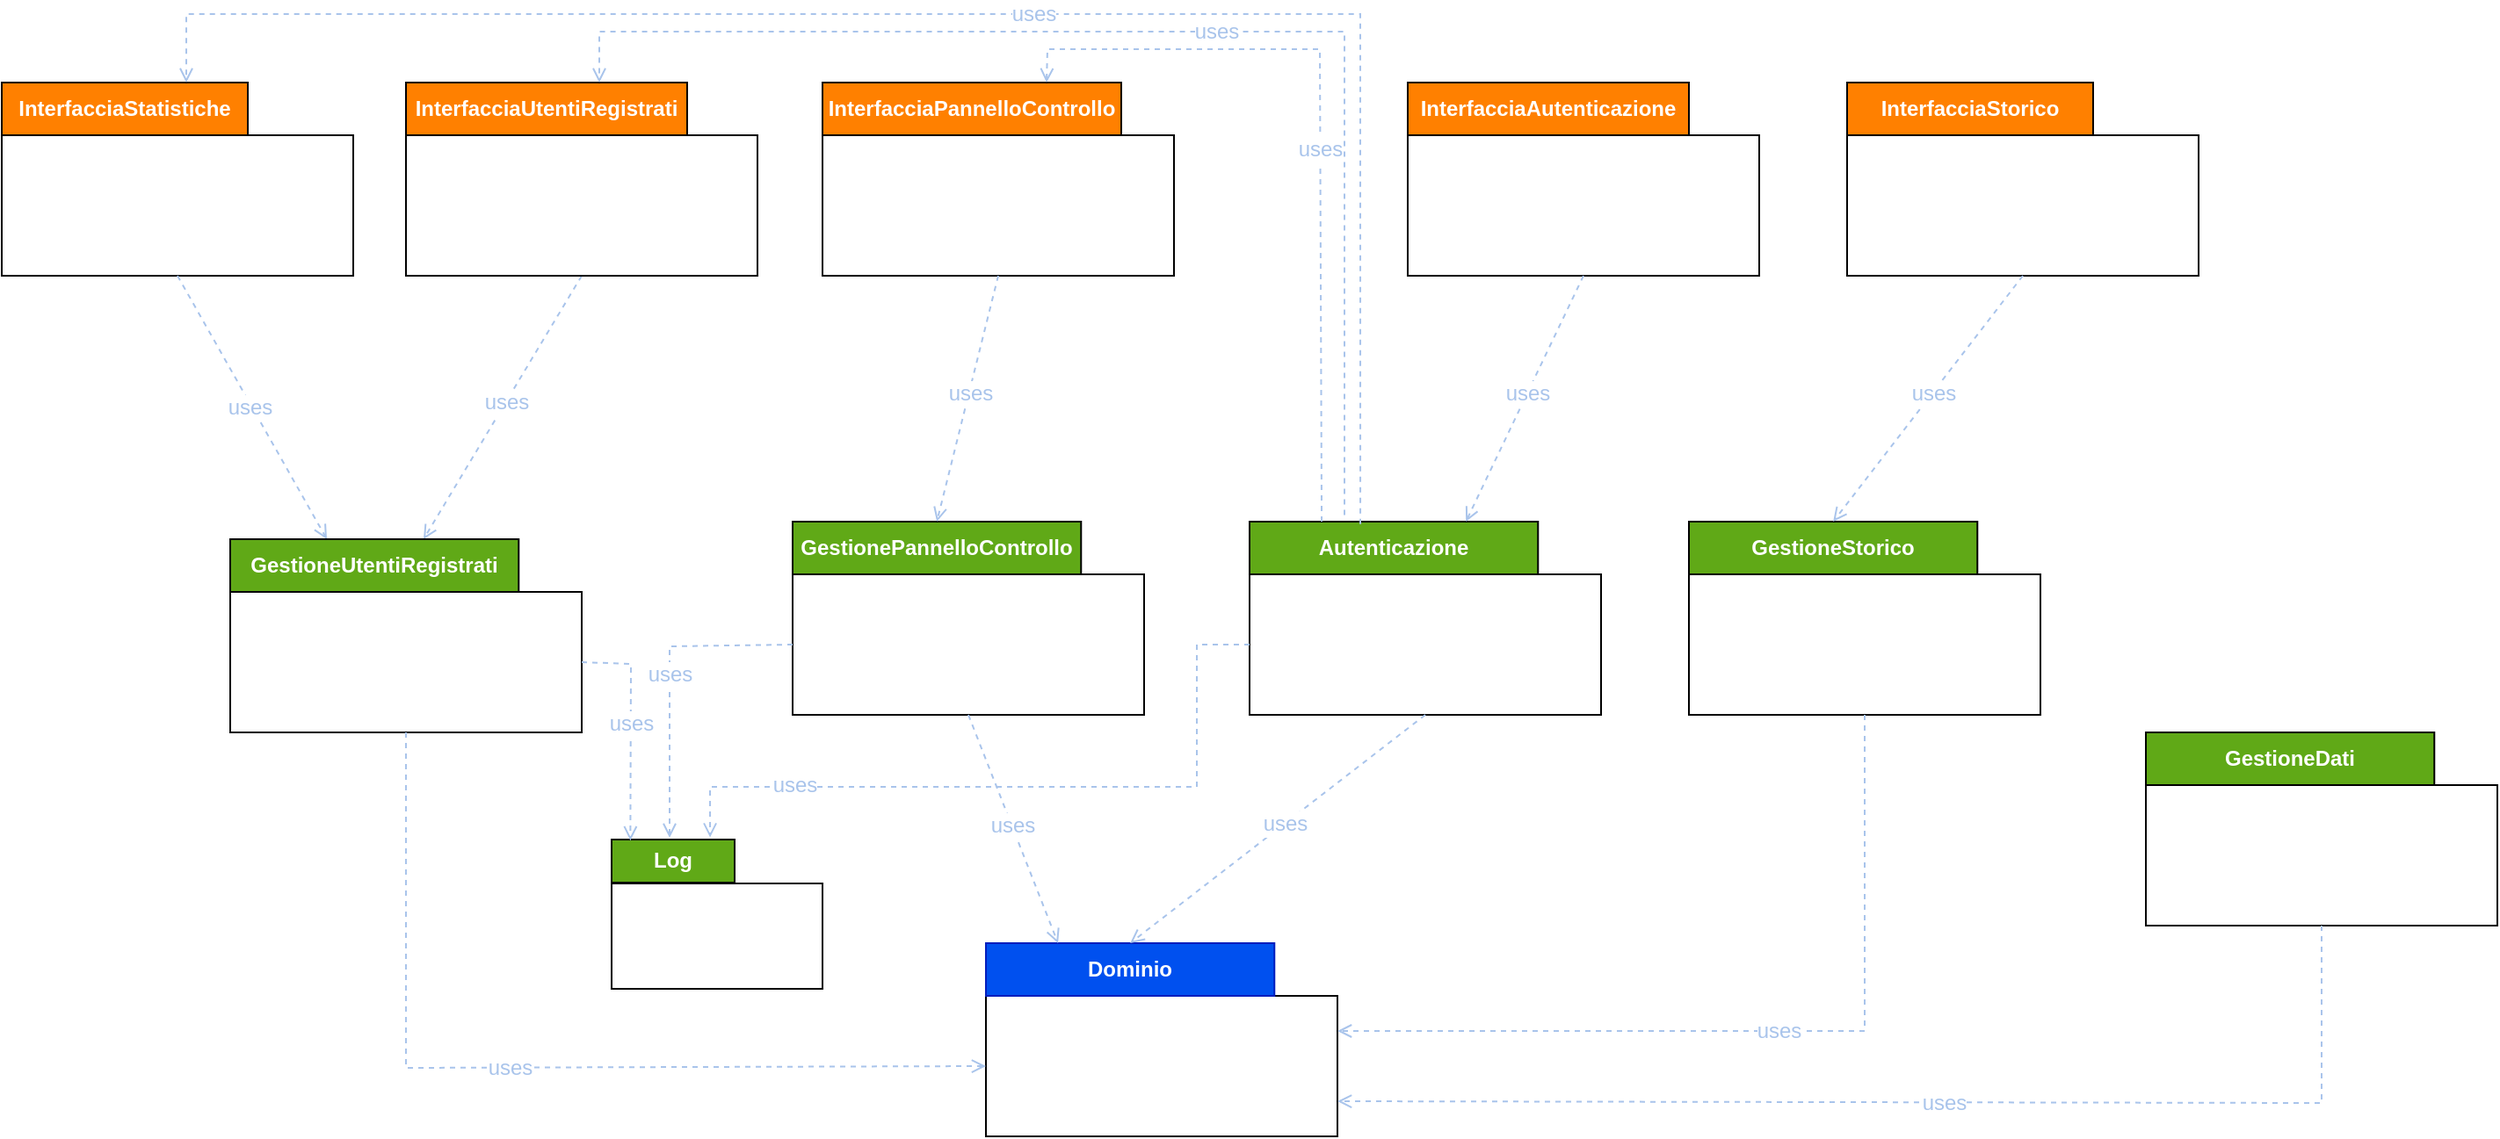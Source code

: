 <mxfile version="27.1.6">
  <diagram name="Pagina-1" id="paZ0YkozEbsSd9h2MtOL">
    <mxGraphModel grid="1" page="1" gridSize="10" guides="1" tooltips="1" connect="1" arrows="1" fold="1" pageScale="1" pageWidth="827" pageHeight="1169" math="0" shadow="0">
      <root>
        <mxCell id="0" />
        <mxCell id="1" parent="0" />
        <mxCell id="3weLdNjuBgsIHfYSGYUf-1" value="" style="shape=folder;fontStyle=1;tabWidth=110;tabHeight=30;tabPosition=left;html=1;boundedLbl=1;labelInHeader=1;container=1;collapsible=0;recursiveResize=0;whiteSpace=wrap;fillColor=#FFFFFF;strokeColor=default;fillStyle=solid;gradientColor=none;noLabel=0;labelPadding=0;snapToPoint=0;backgroundOutline=0;shadow=0;rounded=0;" vertex="1" parent="1">
          <mxGeometry x="160" y="79" width="200" height="110" as="geometry" />
        </mxCell>
        <mxCell id="3weLdNjuBgsIHfYSGYUf-2" value="&lt;font style=&quot;color: rgb(255, 255, 255);&quot;&gt;InterfacciaStatistiche&lt;/font&gt;" style="fontStyle=1;whiteSpace=wrap;html=1;fillColor=#FF8000;" vertex="1" parent="3weLdNjuBgsIHfYSGYUf-1">
          <mxGeometry width="140" height="30" as="geometry" />
        </mxCell>
        <mxCell id="3weLdNjuBgsIHfYSGYUf-22" style="rounded=0;orthogonalLoop=1;jettySize=auto;html=1;entryX=0;entryY=0;entryDx=55;entryDy=0;dashed=1;endArrow=open;endFill=0;strokeColor=#A9C4EB;exitX=0.5;exitY=1;exitDx=0;exitDy=0;exitPerimeter=0;entryPerimeter=0;" edge="1" parent="1" source="3weLdNjuBgsIHfYSGYUf-1" target="3weLdNjuBgsIHfYSGYUf-11">
          <mxGeometry relative="1" as="geometry">
            <mxPoint x="280.5" y="217" as="sourcePoint" />
            <mxPoint x="277.04" y="364.56" as="targetPoint" />
          </mxGeometry>
        </mxCell>
        <mxCell id="3weLdNjuBgsIHfYSGYUf-23" value="&lt;font style=&quot;font-size: 12px; color: rgb(169, 196, 235);&quot;&gt;uses&lt;/font&gt;" style="edgeLabel;html=1;align=center;verticalAlign=middle;resizable=0;points=[];" connectable="0" vertex="1" parent="3weLdNjuBgsIHfYSGYUf-22">
          <mxGeometry x="-0.013" y="-1" relative="1" as="geometry">
            <mxPoint as="offset" />
          </mxGeometry>
        </mxCell>
        <mxCell id="3weLdNjuBgsIHfYSGYUf-24" value="" style="rounded=0;orthogonalLoop=1;jettySize=auto;html=1;exitX=0.5;exitY=1;exitDx=0;exitDy=0;entryX=0;entryY=0;entryDx=110;entryDy=0;dashed=1;strokeColor=#A9C4EB;endArrow=open;endFill=0;exitPerimeter=0;entryPerimeter=0;" edge="1" parent="1" source="3weLdNjuBgsIHfYSGYUf-61" target="3weLdNjuBgsIHfYSGYUf-11">
          <mxGeometry relative="1" as="geometry">
            <mxPoint x="490.5" y="217" as="sourcePoint" />
            <mxPoint x="535" y="364.56" as="targetPoint" />
          </mxGeometry>
        </mxCell>
        <mxCell id="3weLdNjuBgsIHfYSGYUf-25" value="&lt;font style=&quot;font-size: 12px; color: rgb(169, 196, 235);&quot;&gt;uses&lt;/font&gt;" style="edgeLabel;html=1;align=center;verticalAlign=middle;resizable=0;points=[];" connectable="0" vertex="1" parent="3weLdNjuBgsIHfYSGYUf-24">
          <mxGeometry x="-0.043" relative="1" as="geometry">
            <mxPoint as="offset" />
          </mxGeometry>
        </mxCell>
        <mxCell id="3weLdNjuBgsIHfYSGYUf-61" value="" style="shape=folder;fontStyle=1;tabWidth=110;tabHeight=30;tabPosition=left;html=1;boundedLbl=1;labelInHeader=1;container=1;collapsible=0;recursiveResize=0;whiteSpace=wrap;fillColor=#FFFFFF;strokeColor=default;fillStyle=solid;gradientColor=none;noLabel=0;labelPadding=0;snapToPoint=0;backgroundOutline=0;shadow=0;rounded=0;" vertex="1" parent="1">
          <mxGeometry x="390" y="79" width="200" height="110" as="geometry" />
        </mxCell>
        <mxCell id="3weLdNjuBgsIHfYSGYUf-62" value="&lt;font style=&quot;color: rgb(255, 255, 255);&quot;&gt;InterfacciaUtentiRegistrati&lt;/font&gt;" style="fontStyle=1;whiteSpace=wrap;html=1;fillColor=#FF8000;" vertex="1" parent="3weLdNjuBgsIHfYSGYUf-61">
          <mxGeometry width="160" height="30" as="geometry" />
        </mxCell>
        <mxCell id="3weLdNjuBgsIHfYSGYUf-63" value="" style="shape=folder;fontStyle=1;tabWidth=110;tabHeight=30;tabPosition=left;html=1;boundedLbl=1;labelInHeader=1;container=1;collapsible=0;recursiveResize=0;whiteSpace=wrap;fillColor=#FFFFFF;strokeColor=default;fillStyle=solid;gradientColor=none;noLabel=0;labelPadding=0;snapToPoint=0;backgroundOutline=0;shadow=0;rounded=0;" vertex="1" parent="1">
          <mxGeometry x="627" y="79" width="200" height="110" as="geometry" />
        </mxCell>
        <mxCell id="3weLdNjuBgsIHfYSGYUf-64" value="&lt;font style=&quot;color: rgb(255, 255, 255);&quot;&gt;InterfacciaPannelloControllo&lt;/font&gt;" style="fontStyle=1;whiteSpace=wrap;html=1;fillColor=#FF8000;" vertex="1" parent="3weLdNjuBgsIHfYSGYUf-63">
          <mxGeometry width="170" height="30" as="geometry" />
        </mxCell>
        <mxCell id="3weLdNjuBgsIHfYSGYUf-65" value="" style="shape=folder;fontStyle=1;tabWidth=110;tabHeight=30;tabPosition=left;html=1;boundedLbl=1;labelInHeader=1;container=1;collapsible=0;recursiveResize=0;whiteSpace=wrap;fillColor=#FFFFFF;strokeColor=default;fillStyle=solid;gradientColor=none;noLabel=0;labelPadding=0;snapToPoint=0;backgroundOutline=0;shadow=0;rounded=0;" vertex="1" parent="1">
          <mxGeometry x="960" y="79" width="200" height="110" as="geometry" />
        </mxCell>
        <mxCell id="3weLdNjuBgsIHfYSGYUf-66" value="&lt;font style=&quot;color: rgb(255, 255, 255);&quot;&gt;InterfacciaAutenticazione&lt;/font&gt;" style="fontStyle=1;whiteSpace=wrap;html=1;fillColor=#FF8000;" vertex="1" parent="3weLdNjuBgsIHfYSGYUf-65">
          <mxGeometry width="160" height="30" as="geometry" />
        </mxCell>
        <mxCell id="3weLdNjuBgsIHfYSGYUf-67" value="" style="shape=folder;fontStyle=1;tabWidth=110;tabHeight=30;tabPosition=left;html=1;boundedLbl=1;labelInHeader=1;container=1;collapsible=0;recursiveResize=0;whiteSpace=wrap;fillColor=#FFFFFF;strokeColor=default;fillStyle=solid;gradientColor=none;noLabel=0;labelPadding=0;snapToPoint=0;backgroundOutline=0;shadow=0;rounded=0;" vertex="1" parent="1">
          <mxGeometry x="1210" y="79" width="200" height="110" as="geometry" />
        </mxCell>
        <mxCell id="3weLdNjuBgsIHfYSGYUf-68" value="&lt;font style=&quot;color: rgb(255, 255, 255);&quot;&gt;InterfacciaStorico&lt;/font&gt;" style="fontStyle=1;whiteSpace=wrap;html=1;fillColor=#FF8000;" vertex="1" parent="3weLdNjuBgsIHfYSGYUf-67">
          <mxGeometry width="140" height="30" as="geometry" />
        </mxCell>
        <mxCell id="3weLdNjuBgsIHfYSGYUf-11" value="Package" style="shape=folder;fontStyle=1;tabWidth=110;tabHeight=30;tabPosition=left;html=1;boundedLbl=1;labelInHeader=1;container=1;collapsible=0;whiteSpace=wrap;" vertex="1" parent="1">
          <mxGeometry x="290" y="339" width="200" height="110" as="geometry" />
        </mxCell>
        <mxCell id="3weLdNjuBgsIHfYSGYUf-12" value="" style="html=1;strokeColor=none;resizeWidth=1;resizeHeight=1;fillColor=none;part=1;connectable=0;allowArrows=0;deletable=0;whiteSpace=wrap;" vertex="1" parent="3weLdNjuBgsIHfYSGYUf-11">
          <mxGeometry width="199.593" height="62.5" relative="1" as="geometry">
            <mxPoint y="30" as="offset" />
          </mxGeometry>
        </mxCell>
        <mxCell id="3weLdNjuBgsIHfYSGYUf-17" value="&lt;font style=&quot;color: rgb(255, 255, 255);&quot;&gt;GestioneUtentiRegistrati&lt;/font&gt;" style="fontStyle=1;whiteSpace=wrap;html=1;fillColor=#60A917;movable=0;resizable=0;rotatable=0;deletable=0;editable=0;locked=1;connectable=0;" vertex="1" parent="3weLdNjuBgsIHfYSGYUf-11">
          <mxGeometry width="164.138" height="30" as="geometry" />
        </mxCell>
        <mxCell id="3weLdNjuBgsIHfYSGYUf-69" value="Package" style="shape=folder;fontStyle=1;tabWidth=110;tabHeight=30;tabPosition=left;html=1;boundedLbl=1;labelInHeader=1;container=1;collapsible=0;whiteSpace=wrap;movable=1;resizable=1;rotatable=1;deletable=1;editable=1;locked=0;connectable=1;" vertex="1" parent="1">
          <mxGeometry x="610" y="329" width="200" height="110" as="geometry" />
        </mxCell>
        <mxCell id="3weLdNjuBgsIHfYSGYUf-70" value="" style="html=1;strokeColor=none;resizeWidth=1;resizeHeight=1;fillColor=none;part=1;connectable=0;allowArrows=0;deletable=0;whiteSpace=wrap;" vertex="1" parent="3weLdNjuBgsIHfYSGYUf-69">
          <mxGeometry width="199.593" height="62.5" relative="1" as="geometry">
            <mxPoint y="30" as="offset" />
          </mxGeometry>
        </mxCell>
        <mxCell id="3weLdNjuBgsIHfYSGYUf-71" value="&lt;font style=&quot;color: rgb(255, 255, 255);&quot;&gt;GestionePannelloControllo&lt;/font&gt;" style="fontStyle=1;whiteSpace=wrap;html=1;fillColor=#60A917;movable=1;resizable=1;rotatable=1;deletable=1;editable=1;locked=0;connectable=1;" vertex="1" parent="3weLdNjuBgsIHfYSGYUf-69">
          <mxGeometry width="164.138" height="30" as="geometry" />
        </mxCell>
        <mxCell id="3weLdNjuBgsIHfYSGYUf-75" value="Package" style="shape=folder;fontStyle=1;tabWidth=110;tabHeight=30;tabPosition=left;html=1;boundedLbl=1;labelInHeader=1;container=1;collapsible=0;whiteSpace=wrap;movable=1;resizable=1;rotatable=1;deletable=1;editable=1;locked=0;connectable=1;" vertex="1" parent="1">
          <mxGeometry x="870" y="329" width="200" height="110" as="geometry" />
        </mxCell>
        <mxCell id="3weLdNjuBgsIHfYSGYUf-76" value="" style="html=1;strokeColor=none;resizeWidth=1;resizeHeight=1;fillColor=none;part=1;connectable=0;allowArrows=0;deletable=0;whiteSpace=wrap;" vertex="1" parent="3weLdNjuBgsIHfYSGYUf-75">
          <mxGeometry width="199.593" height="62.5" relative="1" as="geometry">
            <mxPoint y="30" as="offset" />
          </mxGeometry>
        </mxCell>
        <mxCell id="3weLdNjuBgsIHfYSGYUf-77" value="&lt;font style=&quot;color: rgb(255, 255, 255);&quot;&gt;Autenticazione&lt;/font&gt;" style="fontStyle=1;whiteSpace=wrap;html=1;fillColor=#60A917;movable=1;resizable=1;rotatable=1;deletable=1;editable=1;locked=0;connectable=1;" vertex="1" parent="3weLdNjuBgsIHfYSGYUf-75">
          <mxGeometry width="164.138" height="30" as="geometry" />
        </mxCell>
        <mxCell id="3weLdNjuBgsIHfYSGYUf-78" value="Package" style="shape=folder;fontStyle=1;tabWidth=110;tabHeight=30;tabPosition=left;html=1;boundedLbl=1;labelInHeader=1;container=1;collapsible=0;whiteSpace=wrap;movable=1;resizable=1;rotatable=1;deletable=1;editable=1;locked=0;connectable=1;" vertex="1" parent="1">
          <mxGeometry x="1120" y="329" width="200" height="110" as="geometry" />
        </mxCell>
        <mxCell id="3weLdNjuBgsIHfYSGYUf-79" value="" style="html=1;strokeColor=none;resizeWidth=1;resizeHeight=1;fillColor=none;part=1;connectable=0;allowArrows=0;deletable=0;whiteSpace=wrap;" vertex="1" parent="3weLdNjuBgsIHfYSGYUf-78">
          <mxGeometry width="199.593" height="62.5" relative="1" as="geometry">
            <mxPoint y="30" as="offset" />
          </mxGeometry>
        </mxCell>
        <mxCell id="3weLdNjuBgsIHfYSGYUf-80" value="&lt;font style=&quot;color: rgb(255, 255, 255);&quot;&gt;GestioneStorico&lt;/font&gt;" style="fontStyle=1;whiteSpace=wrap;html=1;fillColor=#60A917;movable=1;resizable=1;rotatable=1;deletable=1;editable=1;locked=0;connectable=1;" vertex="1" parent="3weLdNjuBgsIHfYSGYUf-78">
          <mxGeometry width="164.138" height="30" as="geometry" />
        </mxCell>
        <mxCell id="3weLdNjuBgsIHfYSGYUf-81" value="Package" style="shape=folder;fontStyle=1;tabWidth=110;tabHeight=30;tabPosition=left;html=1;boundedLbl=1;labelInHeader=1;container=1;collapsible=0;whiteSpace=wrap;movable=1;resizable=1;rotatable=1;deletable=1;editable=1;locked=0;connectable=1;" vertex="1" parent="1">
          <mxGeometry x="1380" y="449" width="200" height="110" as="geometry" />
        </mxCell>
        <mxCell id="3weLdNjuBgsIHfYSGYUf-82" value="" style="html=1;strokeColor=none;resizeWidth=1;resizeHeight=1;fillColor=none;part=1;connectable=0;allowArrows=0;deletable=0;whiteSpace=wrap;" vertex="1" parent="3weLdNjuBgsIHfYSGYUf-81">
          <mxGeometry width="199.593" height="62.5" relative="1" as="geometry">
            <mxPoint y="30" as="offset" />
          </mxGeometry>
        </mxCell>
        <mxCell id="3weLdNjuBgsIHfYSGYUf-83" value="&lt;font style=&quot;color: rgb(255, 255, 255);&quot;&gt;GestioneDati&lt;/font&gt;" style="fontStyle=1;whiteSpace=wrap;html=1;fillColor=#60A917;movable=1;resizable=1;rotatable=1;deletable=1;editable=1;locked=0;connectable=1;" vertex="1" parent="3weLdNjuBgsIHfYSGYUf-81">
          <mxGeometry width="164.138" height="30" as="geometry" />
        </mxCell>
        <mxCell id="3weLdNjuBgsIHfYSGYUf-84" value="Package" style="shape=folder;fontStyle=1;tabWidth=110;tabHeight=30;tabPosition=left;html=1;boundedLbl=1;labelInHeader=1;container=1;collapsible=0;whiteSpace=wrap;movable=1;resizable=1;rotatable=1;deletable=1;editable=1;locked=0;connectable=1;" vertex="1" parent="1">
          <mxGeometry x="720" y="569" width="200" height="110" as="geometry" />
        </mxCell>
        <mxCell id="3weLdNjuBgsIHfYSGYUf-85" value="" style="html=1;strokeColor=none;resizeWidth=1;resizeHeight=1;fillColor=none;part=1;connectable=0;allowArrows=0;deletable=0;whiteSpace=wrap;" vertex="1" parent="3weLdNjuBgsIHfYSGYUf-84">
          <mxGeometry width="199.593" height="62.5" relative="1" as="geometry">
            <mxPoint y="30" as="offset" />
          </mxGeometry>
        </mxCell>
        <mxCell id="3weLdNjuBgsIHfYSGYUf-86" value="&lt;font style=&quot;color: rgb(255, 255, 255);&quot;&gt;Dominio&lt;/font&gt;" style="fontStyle=1;whiteSpace=wrap;html=1;fillColor=#0050ef;movable=1;resizable=1;rotatable=1;deletable=1;editable=1;locked=0;connectable=1;fontColor=#ffffff;strokeColor=#001DBC;" vertex="1" parent="3weLdNjuBgsIHfYSGYUf-84">
          <mxGeometry width="164.138" height="30" as="geometry" />
        </mxCell>
        <mxCell id="3weLdNjuBgsIHfYSGYUf-87" value="Package" style="shape=folder;fontStyle=1;tabWidth=70;tabHeight=25;tabPosition=left;html=1;boundedLbl=1;labelInHeader=1;container=1;collapsible=0;whiteSpace=wrap;movable=1;resizable=1;rotatable=1;deletable=1;editable=1;locked=0;connectable=1;" vertex="1" parent="1">
          <mxGeometry x="507" y="510" width="120" height="85" as="geometry" />
        </mxCell>
        <mxCell id="3weLdNjuBgsIHfYSGYUf-88" value="" style="html=1;strokeColor=none;resizeWidth=1;resizeHeight=1;fillColor=none;part=1;connectable=0;allowArrows=0;deletable=0;whiteSpace=wrap;" vertex="1" parent="3weLdNjuBgsIHfYSGYUf-87">
          <mxGeometry width="101.538" height="47.222" relative="1" as="geometry">
            <mxPoint y="30" as="offset" />
          </mxGeometry>
        </mxCell>
        <mxCell id="3weLdNjuBgsIHfYSGYUf-89" value="&lt;font style=&quot;color: rgb(255, 255, 255);&quot;&gt;Log&lt;/font&gt;" style="fontStyle=1;whiteSpace=wrap;html=1;fillColor=#60A917;movable=0;resizable=0;rotatable=0;deletable=0;editable=0;locked=1;connectable=0;" vertex="1" parent="3weLdNjuBgsIHfYSGYUf-87">
          <mxGeometry width="70" height="24.55" as="geometry" />
        </mxCell>
        <mxCell id="3weLdNjuBgsIHfYSGYUf-90" value="" style="rounded=0;orthogonalLoop=1;jettySize=auto;html=1;exitX=0.5;exitY=1;exitDx=0;exitDy=0;entryX=0.5;entryY=0;entryDx=0;entryDy=0;dashed=1;strokeColor=#A9C4EB;endArrow=open;endFill=0;exitPerimeter=0;" edge="1" parent="1" source="3weLdNjuBgsIHfYSGYUf-63" target="3weLdNjuBgsIHfYSGYUf-71">
          <mxGeometry relative="1" as="geometry">
            <mxPoint x="730" y="269" as="sourcePoint" />
            <mxPoint x="630" y="409" as="targetPoint" />
          </mxGeometry>
        </mxCell>
        <mxCell id="3weLdNjuBgsIHfYSGYUf-91" value="&lt;font style=&quot;font-size: 12px; color: rgb(169, 196, 235);&quot;&gt;uses&lt;/font&gt;" style="edgeLabel;html=1;align=center;verticalAlign=middle;resizable=0;points=[];" connectable="0" vertex="1" parent="3weLdNjuBgsIHfYSGYUf-90">
          <mxGeometry x="-0.043" relative="1" as="geometry">
            <mxPoint as="offset" />
          </mxGeometry>
        </mxCell>
        <mxCell id="3weLdNjuBgsIHfYSGYUf-92" value="" style="rounded=0;orthogonalLoop=1;jettySize=auto;html=1;exitX=0.5;exitY=1;exitDx=0;exitDy=0;entryX=0.75;entryY=0;entryDx=0;entryDy=0;dashed=1;strokeColor=#A9C4EB;endArrow=open;endFill=0;exitPerimeter=0;" edge="1" parent="1" source="3weLdNjuBgsIHfYSGYUf-65" target="3weLdNjuBgsIHfYSGYUf-77">
          <mxGeometry relative="1" as="geometry">
            <mxPoint x="1060" y="239" as="sourcePoint" />
            <mxPoint x="960" y="379" as="targetPoint" />
          </mxGeometry>
        </mxCell>
        <mxCell id="3weLdNjuBgsIHfYSGYUf-93" value="&lt;font style=&quot;font-size: 12px; color: rgb(169, 196, 235);&quot;&gt;uses&lt;/font&gt;" style="edgeLabel;html=1;align=center;verticalAlign=middle;resizable=0;points=[];" connectable="0" vertex="1" parent="3weLdNjuBgsIHfYSGYUf-92">
          <mxGeometry x="-0.043" relative="1" as="geometry">
            <mxPoint as="offset" />
          </mxGeometry>
        </mxCell>
        <mxCell id="3weLdNjuBgsIHfYSGYUf-94" value="" style="rounded=0;orthogonalLoop=1;jettySize=auto;html=1;exitX=0.25;exitY=0;exitDx=0;exitDy=0;entryX=0.75;entryY=0;entryDx=0;entryDy=0;dashed=1;strokeColor=#A9C4EB;endArrow=open;endFill=0;" edge="1" parent="1" source="3weLdNjuBgsIHfYSGYUf-77" target="3weLdNjuBgsIHfYSGYUf-64">
          <mxGeometry relative="1" as="geometry">
            <mxPoint x="980" y="249" as="sourcePoint" />
            <mxPoint x="880" y="389" as="targetPoint" />
            <Array as="points">
              <mxPoint x="910" y="60" />
              <mxPoint x="755" y="60" />
            </Array>
          </mxGeometry>
        </mxCell>
        <mxCell id="3weLdNjuBgsIHfYSGYUf-95" value="&lt;font style=&quot;font-size: 12px; color: rgb(169, 196, 235);&quot;&gt;uses&lt;/font&gt;" style="edgeLabel;html=1;align=center;verticalAlign=middle;resizable=0;points=[];" connectable="0" vertex="1" parent="3weLdNjuBgsIHfYSGYUf-94">
          <mxGeometry x="-0.043" relative="1" as="geometry">
            <mxPoint as="offset" />
          </mxGeometry>
        </mxCell>
        <mxCell id="3weLdNjuBgsIHfYSGYUf-96" value="" style="rounded=0;orthogonalLoop=1;jettySize=auto;html=1;entryX=0;entryY=0;entryDx=110;entryDy=0;dashed=1;strokeColor=#A9C4EB;endArrow=open;endFill=0;entryPerimeter=0;exitX=0.329;exitY=-0.124;exitDx=0;exitDy=0;exitPerimeter=0;" edge="1" parent="1" source="3weLdNjuBgsIHfYSGYUf-77" target="3weLdNjuBgsIHfYSGYUf-61">
          <mxGeometry relative="1" as="geometry">
            <mxPoint x="910" y="329" as="sourcePoint" />
            <mxPoint x="890" y="399" as="targetPoint" />
            <Array as="points">
              <mxPoint x="924" y="50" />
              <mxPoint x="500" y="50" />
            </Array>
          </mxGeometry>
        </mxCell>
        <mxCell id="3weLdNjuBgsIHfYSGYUf-97" value="&lt;font style=&quot;font-size: 12px; color: rgb(169, 196, 235);&quot;&gt;uses&lt;/font&gt;" style="edgeLabel;html=1;align=center;verticalAlign=middle;resizable=0;points=[];" connectable="0" vertex="1" parent="3weLdNjuBgsIHfYSGYUf-96">
          <mxGeometry x="-0.043" relative="1" as="geometry">
            <mxPoint as="offset" />
          </mxGeometry>
        </mxCell>
        <mxCell id="3weLdNjuBgsIHfYSGYUf-98" value="" style="rounded=0;orthogonalLoop=1;jettySize=auto;html=1;entryX=0.75;entryY=0;entryDx=0;entryDy=0;dashed=1;strokeColor=#A9C4EB;endArrow=open;endFill=0;exitX=0.384;exitY=0.045;exitDx=0;exitDy=0;exitPerimeter=0;" edge="1" parent="1" source="3weLdNjuBgsIHfYSGYUf-77" target="3weLdNjuBgsIHfYSGYUf-2">
          <mxGeometry relative="1" as="geometry">
            <mxPoint x="910" y="329" as="sourcePoint" />
            <mxPoint x="370" y="379" as="targetPoint" />
            <Array as="points">
              <mxPoint x="933" y="40" />
              <mxPoint x="265" y="40" />
            </Array>
          </mxGeometry>
        </mxCell>
        <mxCell id="3weLdNjuBgsIHfYSGYUf-99" value="&lt;font style=&quot;font-size: 12px; color: rgb(169, 196, 235);&quot;&gt;uses&lt;/font&gt;" style="edgeLabel;html=1;align=center;verticalAlign=middle;resizable=0;points=[];" connectable="0" vertex="1" parent="3weLdNjuBgsIHfYSGYUf-98">
          <mxGeometry x="-0.043" relative="1" as="geometry">
            <mxPoint as="offset" />
          </mxGeometry>
        </mxCell>
        <mxCell id="3weLdNjuBgsIHfYSGYUf-100" value="" style="rounded=0;orthogonalLoop=1;jettySize=auto;html=1;exitX=0.5;exitY=1;exitDx=0;exitDy=0;entryX=0.5;entryY=0;entryDx=0;entryDy=0;dashed=1;strokeColor=#A9C4EB;endArrow=open;endFill=0;exitPerimeter=0;" edge="1" parent="1" source="3weLdNjuBgsIHfYSGYUf-67" target="3weLdNjuBgsIHfYSGYUf-80">
          <mxGeometry relative="1" as="geometry">
            <mxPoint x="1407" y="240" as="sourcePoint" />
            <mxPoint x="1340" y="380" as="targetPoint" />
          </mxGeometry>
        </mxCell>
        <mxCell id="3weLdNjuBgsIHfYSGYUf-101" value="&lt;font style=&quot;font-size: 12px; color: rgb(169, 196, 235);&quot;&gt;uses&lt;/font&gt;" style="edgeLabel;html=1;align=center;verticalAlign=middle;resizable=0;points=[];" connectable="0" vertex="1" parent="3weLdNjuBgsIHfYSGYUf-100">
          <mxGeometry x="-0.043" relative="1" as="geometry">
            <mxPoint as="offset" />
          </mxGeometry>
        </mxCell>
        <mxCell id="3weLdNjuBgsIHfYSGYUf-102" value="" style="rounded=0;orthogonalLoop=1;jettySize=auto;html=1;exitX=0;exitY=0;exitDx=200;exitDy=70;entryX=0.089;entryY=0.007;entryDx=0;entryDy=0;dashed=1;strokeColor=#A9C4EB;endArrow=open;endFill=0;exitPerimeter=0;entryPerimeter=0;" edge="1" parent="1" source="3weLdNjuBgsIHfYSGYUf-11" target="3weLdNjuBgsIHfYSGYUf-87">
          <mxGeometry relative="1" as="geometry">
            <mxPoint x="617" y="430" as="sourcePoint" />
            <mxPoint x="550" y="570" as="targetPoint" />
            <Array as="points">
              <mxPoint x="518" y="410" />
            </Array>
          </mxGeometry>
        </mxCell>
        <mxCell id="3weLdNjuBgsIHfYSGYUf-103" value="&lt;font style=&quot;font-size: 12px; color: rgb(169, 196, 235);&quot;&gt;uses&lt;/font&gt;" style="edgeLabel;html=1;align=center;verticalAlign=middle;resizable=0;points=[];" connectable="0" vertex="1" parent="3weLdNjuBgsIHfYSGYUf-102">
          <mxGeometry x="-0.043" relative="1" as="geometry">
            <mxPoint as="offset" />
          </mxGeometry>
        </mxCell>
        <mxCell id="3weLdNjuBgsIHfYSGYUf-104" value="" style="rounded=0;orthogonalLoop=1;jettySize=auto;html=1;exitX=0;exitY=0;exitDx=0;exitDy=70;dashed=1;strokeColor=#A9C4EB;endArrow=open;endFill=0;exitPerimeter=0;" edge="1" parent="1" source="3weLdNjuBgsIHfYSGYUf-69">
          <mxGeometry relative="1" as="geometry">
            <mxPoint x="647" y="430" as="sourcePoint" />
            <mxPoint x="540" y="509" as="targetPoint" />
            <Array as="points">
              <mxPoint x="540" y="400" />
            </Array>
          </mxGeometry>
        </mxCell>
        <mxCell id="3weLdNjuBgsIHfYSGYUf-105" value="&lt;font style=&quot;font-size: 12px; color: rgb(169, 196, 235);&quot;&gt;uses&lt;/font&gt;" style="edgeLabel;html=1;align=center;verticalAlign=middle;resizable=0;points=[];" connectable="0" vertex="1" parent="3weLdNjuBgsIHfYSGYUf-104">
          <mxGeometry x="-0.043" relative="1" as="geometry">
            <mxPoint as="offset" />
          </mxGeometry>
        </mxCell>
        <mxCell id="3weLdNjuBgsIHfYSGYUf-106" value="" style="rounded=0;orthogonalLoop=1;jettySize=auto;html=1;exitX=0;exitY=0;exitDx=0;exitDy=70;entryX=0.467;entryY=-0.014;entryDx=0;entryDy=0;dashed=1;strokeColor=#A9C4EB;endArrow=open;endFill=0;exitPerimeter=0;entryPerimeter=0;" edge="1" parent="1" source="3weLdNjuBgsIHfYSGYUf-75" target="3weLdNjuBgsIHfYSGYUf-87">
          <mxGeometry relative="1" as="geometry">
            <mxPoint x="877" y="460" as="sourcePoint" />
            <mxPoint x="810" y="600" as="targetPoint" />
            <Array as="points">
              <mxPoint x="840" y="399" />
              <mxPoint x="840" y="480" />
              <mxPoint x="563" y="480" />
            </Array>
          </mxGeometry>
        </mxCell>
        <mxCell id="3weLdNjuBgsIHfYSGYUf-107" value="&lt;font style=&quot;font-size: 12px; color: rgb(169, 196, 235);&quot;&gt;uses&lt;/font&gt;" style="edgeLabel;html=1;align=center;verticalAlign=middle;resizable=0;points=[];" connectable="0" vertex="1" parent="3weLdNjuBgsIHfYSGYUf-106">
          <mxGeometry x="-0.043" relative="1" as="geometry">
            <mxPoint x="-141" y="-1" as="offset" />
          </mxGeometry>
        </mxCell>
        <mxCell id="3weLdNjuBgsIHfYSGYUf-109" value="" style="rounded=0;orthogonalLoop=1;jettySize=auto;html=1;exitX=0.5;exitY=1;exitDx=0;exitDy=0;entryX=0;entryY=0;entryDx=0;entryDy=70;dashed=1;strokeColor=#A9C4EB;endArrow=open;endFill=0;exitPerimeter=0;entryPerimeter=0;" edge="1" parent="1" source="3weLdNjuBgsIHfYSGYUf-11" target="3weLdNjuBgsIHfYSGYUf-84">
          <mxGeometry relative="1" as="geometry">
            <mxPoint x="447" y="640" as="sourcePoint" />
            <mxPoint x="380" y="780" as="targetPoint" />
            <Array as="points">
              <mxPoint x="390" y="640" />
            </Array>
          </mxGeometry>
        </mxCell>
        <mxCell id="3weLdNjuBgsIHfYSGYUf-110" value="&lt;font style=&quot;font-size: 12px; color: rgb(169, 196, 235);&quot;&gt;uses&lt;/font&gt;" style="edgeLabel;html=1;align=center;verticalAlign=middle;resizable=0;points=[];" connectable="0" vertex="1" parent="3weLdNjuBgsIHfYSGYUf-109">
          <mxGeometry x="-0.043" relative="1" as="geometry">
            <mxPoint as="offset" />
          </mxGeometry>
        </mxCell>
        <mxCell id="3weLdNjuBgsIHfYSGYUf-111" value="" style="rounded=0;orthogonalLoop=1;jettySize=auto;html=1;exitX=0.5;exitY=1;exitDx=0;exitDy=0;entryX=0.25;entryY=0;entryDx=0;entryDy=0;dashed=1;strokeColor=#A9C4EB;endArrow=open;endFill=0;exitPerimeter=0;" edge="1" parent="1" source="3weLdNjuBgsIHfYSGYUf-69" target="3weLdNjuBgsIHfYSGYUf-86">
          <mxGeometry relative="1" as="geometry">
            <mxPoint x="817" y="490" as="sourcePoint" />
            <mxPoint x="750" y="630" as="targetPoint" />
          </mxGeometry>
        </mxCell>
        <mxCell id="3weLdNjuBgsIHfYSGYUf-112" value="&lt;font style=&quot;font-size: 12px; color: rgb(169, 196, 235);&quot;&gt;uses&lt;/font&gt;" style="edgeLabel;html=1;align=center;verticalAlign=middle;resizable=0;points=[];" connectable="0" vertex="1" parent="3weLdNjuBgsIHfYSGYUf-111">
          <mxGeometry x="-0.043" relative="1" as="geometry">
            <mxPoint as="offset" />
          </mxGeometry>
        </mxCell>
        <mxCell id="3weLdNjuBgsIHfYSGYUf-113" value="" style="rounded=0;orthogonalLoop=1;jettySize=auto;html=1;exitX=0.5;exitY=1;exitDx=0;exitDy=0;entryX=0.5;entryY=0;entryDx=0;entryDy=0;dashed=1;strokeColor=#A9C4EB;endArrow=open;endFill=0;exitPerimeter=0;" edge="1" parent="1" source="3weLdNjuBgsIHfYSGYUf-75" target="3weLdNjuBgsIHfYSGYUf-86">
          <mxGeometry relative="1" as="geometry">
            <mxPoint x="1017" y="460" as="sourcePoint" />
            <mxPoint x="950" y="600" as="targetPoint" />
          </mxGeometry>
        </mxCell>
        <mxCell id="3weLdNjuBgsIHfYSGYUf-114" value="&lt;font style=&quot;font-size: 12px; color: rgb(169, 196, 235);&quot;&gt;uses&lt;/font&gt;" style="edgeLabel;html=1;align=center;verticalAlign=middle;resizable=0;points=[];" connectable="0" vertex="1" parent="3weLdNjuBgsIHfYSGYUf-113">
          <mxGeometry x="-0.043" relative="1" as="geometry">
            <mxPoint as="offset" />
          </mxGeometry>
        </mxCell>
        <mxCell id="3weLdNjuBgsIHfYSGYUf-115" value="" style="rounded=0;orthogonalLoop=1;jettySize=auto;html=1;exitX=0.5;exitY=1;exitDx=0;exitDy=0;entryX=0;entryY=0;entryDx=200;entryDy=50;dashed=1;strokeColor=#A9C4EB;endArrow=open;endFill=0;exitPerimeter=0;entryPerimeter=0;" edge="1" parent="1" source="3weLdNjuBgsIHfYSGYUf-78" target="3weLdNjuBgsIHfYSGYUf-84">
          <mxGeometry relative="1" as="geometry">
            <mxPoint x="1177" y="550" as="sourcePoint" />
            <mxPoint x="1110" y="690" as="targetPoint" />
            <Array as="points">
              <mxPoint x="1220" y="619" />
            </Array>
          </mxGeometry>
        </mxCell>
        <mxCell id="3weLdNjuBgsIHfYSGYUf-116" value="&lt;font style=&quot;font-size: 12px; color: rgb(169, 196, 235);&quot;&gt;uses&lt;/font&gt;" style="edgeLabel;html=1;align=center;verticalAlign=middle;resizable=0;points=[];" connectable="0" vertex="1" parent="3weLdNjuBgsIHfYSGYUf-115">
          <mxGeometry x="-0.043" relative="1" as="geometry">
            <mxPoint as="offset" />
          </mxGeometry>
        </mxCell>
        <mxCell id="3weLdNjuBgsIHfYSGYUf-117" value="" style="rounded=0;orthogonalLoop=1;jettySize=auto;html=1;exitX=0.5;exitY=1;exitDx=0;exitDy=0;entryX=0;entryY=0;entryDx=200;entryDy=90;dashed=1;strokeColor=#A9C4EB;endArrow=open;endFill=0;exitPerimeter=0;entryPerimeter=0;" edge="1" parent="1" source="3weLdNjuBgsIHfYSGYUf-81" target="3weLdNjuBgsIHfYSGYUf-84">
          <mxGeometry relative="1" as="geometry">
            <mxPoint x="1517" y="600" as="sourcePoint" />
            <mxPoint x="1450" y="740" as="targetPoint" />
            <Array as="points">
              <mxPoint x="1480" y="660" />
            </Array>
          </mxGeometry>
        </mxCell>
        <mxCell id="3weLdNjuBgsIHfYSGYUf-118" value="&lt;font style=&quot;font-size: 12px; color: rgb(169, 196, 235);&quot;&gt;uses&lt;/font&gt;" style="edgeLabel;html=1;align=center;verticalAlign=middle;resizable=0;points=[];" connectable="0" vertex="1" parent="3weLdNjuBgsIHfYSGYUf-117">
          <mxGeometry x="-0.043" relative="1" as="geometry">
            <mxPoint as="offset" />
          </mxGeometry>
        </mxCell>
      </root>
    </mxGraphModel>
  </diagram>
</mxfile>
